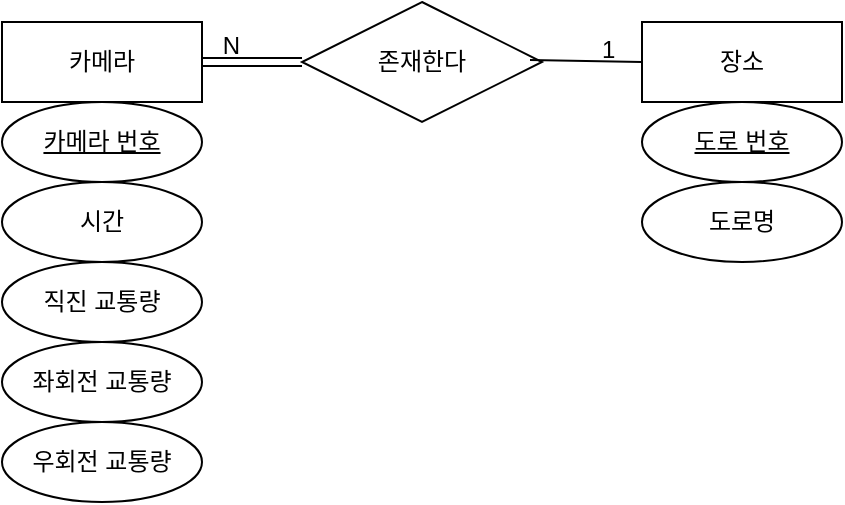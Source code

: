 <mxfile version="24.2.3" type="google">
  <diagram name="페이지-1" id="1cc5dlc4ATZfIgT4i5mh">
    <mxGraphModel dx="661" dy="755" grid="1" gridSize="10" guides="1" tooltips="1" connect="1" arrows="1" fold="1" page="1" pageScale="1" pageWidth="827" pageHeight="1169" math="0" shadow="0">
      <root>
        <mxCell id="0" />
        <mxCell id="1" parent="0" />
        <mxCell id="yxSc7b1iytW3hSx-yeOb-1" value="카메라" style="whiteSpace=wrap;html=1;align=center;" parent="1" vertex="1">
          <mxGeometry x="100" y="80" width="100" height="40" as="geometry" />
        </mxCell>
        <mxCell id="yxSc7b1iytW3hSx-yeOb-8" value="직진 교통량" style="ellipse;whiteSpace=wrap;html=1;align=center;" parent="1" vertex="1">
          <mxGeometry x="100" y="200" width="100" height="40" as="geometry" />
        </mxCell>
        <mxCell id="yxSc7b1iytW3hSx-yeOb-9" value="카메라 번호" style="ellipse;whiteSpace=wrap;html=1;align=center;fontStyle=4;" parent="1" vertex="1">
          <mxGeometry x="100" y="120" width="100" height="40" as="geometry" />
        </mxCell>
        <mxCell id="yxSc7b1iytW3hSx-yeOb-10" value="시간" style="ellipse;whiteSpace=wrap;html=1;align=center;" parent="1" vertex="1">
          <mxGeometry x="100" y="160" width="100" height="40" as="geometry" />
        </mxCell>
        <mxCell id="yxSc7b1iytW3hSx-yeOb-12" value="좌회전 교통량" style="ellipse;whiteSpace=wrap;html=1;align=center;" parent="1" vertex="1">
          <mxGeometry x="100" y="240" width="100" height="40" as="geometry" />
        </mxCell>
        <mxCell id="yxSc7b1iytW3hSx-yeOb-24" value="장소" style="whiteSpace=wrap;html=1;align=center;" parent="1" vertex="1">
          <mxGeometry x="420" y="80" width="100" height="40" as="geometry" />
        </mxCell>
        <mxCell id="yxSc7b1iytW3hSx-yeOb-25" value="존재한다" style="shape=rhombus;perimeter=rhombusPerimeter;whiteSpace=wrap;html=1;align=center;" parent="1" vertex="1">
          <mxGeometry x="250" y="70" width="120" height="60" as="geometry" />
        </mxCell>
        <mxCell id="yxSc7b1iytW3hSx-yeOb-32" value="" style="endArrow=none;html=1;rounded=0;exitX=0.95;exitY=0.483;exitDx=0;exitDy=0;exitPerimeter=0;entryX=0;entryY=0.5;entryDx=0;entryDy=0;" parent="1" source="yxSc7b1iytW3hSx-yeOb-25" target="yxSc7b1iytW3hSx-yeOb-24" edge="1">
          <mxGeometry relative="1" as="geometry">
            <mxPoint x="280" y="260" as="sourcePoint" />
            <mxPoint x="440" y="260" as="targetPoint" />
          </mxGeometry>
        </mxCell>
        <mxCell id="yxSc7b1iytW3hSx-yeOb-38" value="" style="shape=link;html=1;rounded=0;" parent="1" target="yxSc7b1iytW3hSx-yeOb-25" edge="1">
          <mxGeometry relative="1" as="geometry">
            <mxPoint x="200" y="100" as="sourcePoint" />
            <mxPoint x="260" y="100" as="targetPoint" />
          </mxGeometry>
        </mxCell>
        <mxCell id="yxSc7b1iytW3hSx-yeOb-39" value="N" style="resizable=0;html=1;whiteSpace=wrap;align=right;verticalAlign=bottom;" parent="yxSc7b1iytW3hSx-yeOb-38" connectable="0" vertex="1">
          <mxGeometry x="1" relative="1" as="geometry">
            <mxPoint x="-30" as="offset" />
          </mxGeometry>
        </mxCell>
        <mxCell id="yxSc7b1iytW3hSx-yeOb-40" value="1" style="text;strokeColor=none;fillColor=none;spacingLeft=4;spacingRight=4;overflow=hidden;rotatable=0;points=[[0,0.5],[1,0.5]];portConstraint=eastwest;fontSize=12;whiteSpace=wrap;html=1;" parent="1" vertex="1">
          <mxGeometry x="394" y="80" width="40" height="30" as="geometry" />
        </mxCell>
        <mxCell id="yxSc7b1iytW3hSx-yeOb-42" value="도로 번호" style="ellipse;whiteSpace=wrap;html=1;align=center;fontStyle=4;" parent="1" vertex="1">
          <mxGeometry x="420" y="120" width="100" height="40" as="geometry" />
        </mxCell>
        <mxCell id="yxSc7b1iytW3hSx-yeOb-44" value="도로명" style="ellipse;whiteSpace=wrap;html=1;align=center;" parent="1" vertex="1">
          <mxGeometry x="420" y="160" width="100" height="40" as="geometry" />
        </mxCell>
        <mxCell id="yxSc7b1iytW3hSx-yeOb-45" value="우회전 교통량" style="ellipse;whiteSpace=wrap;html=1;align=center;" parent="1" vertex="1">
          <mxGeometry x="100" y="280" width="100" height="40" as="geometry" />
        </mxCell>
      </root>
    </mxGraphModel>
  </diagram>
</mxfile>
